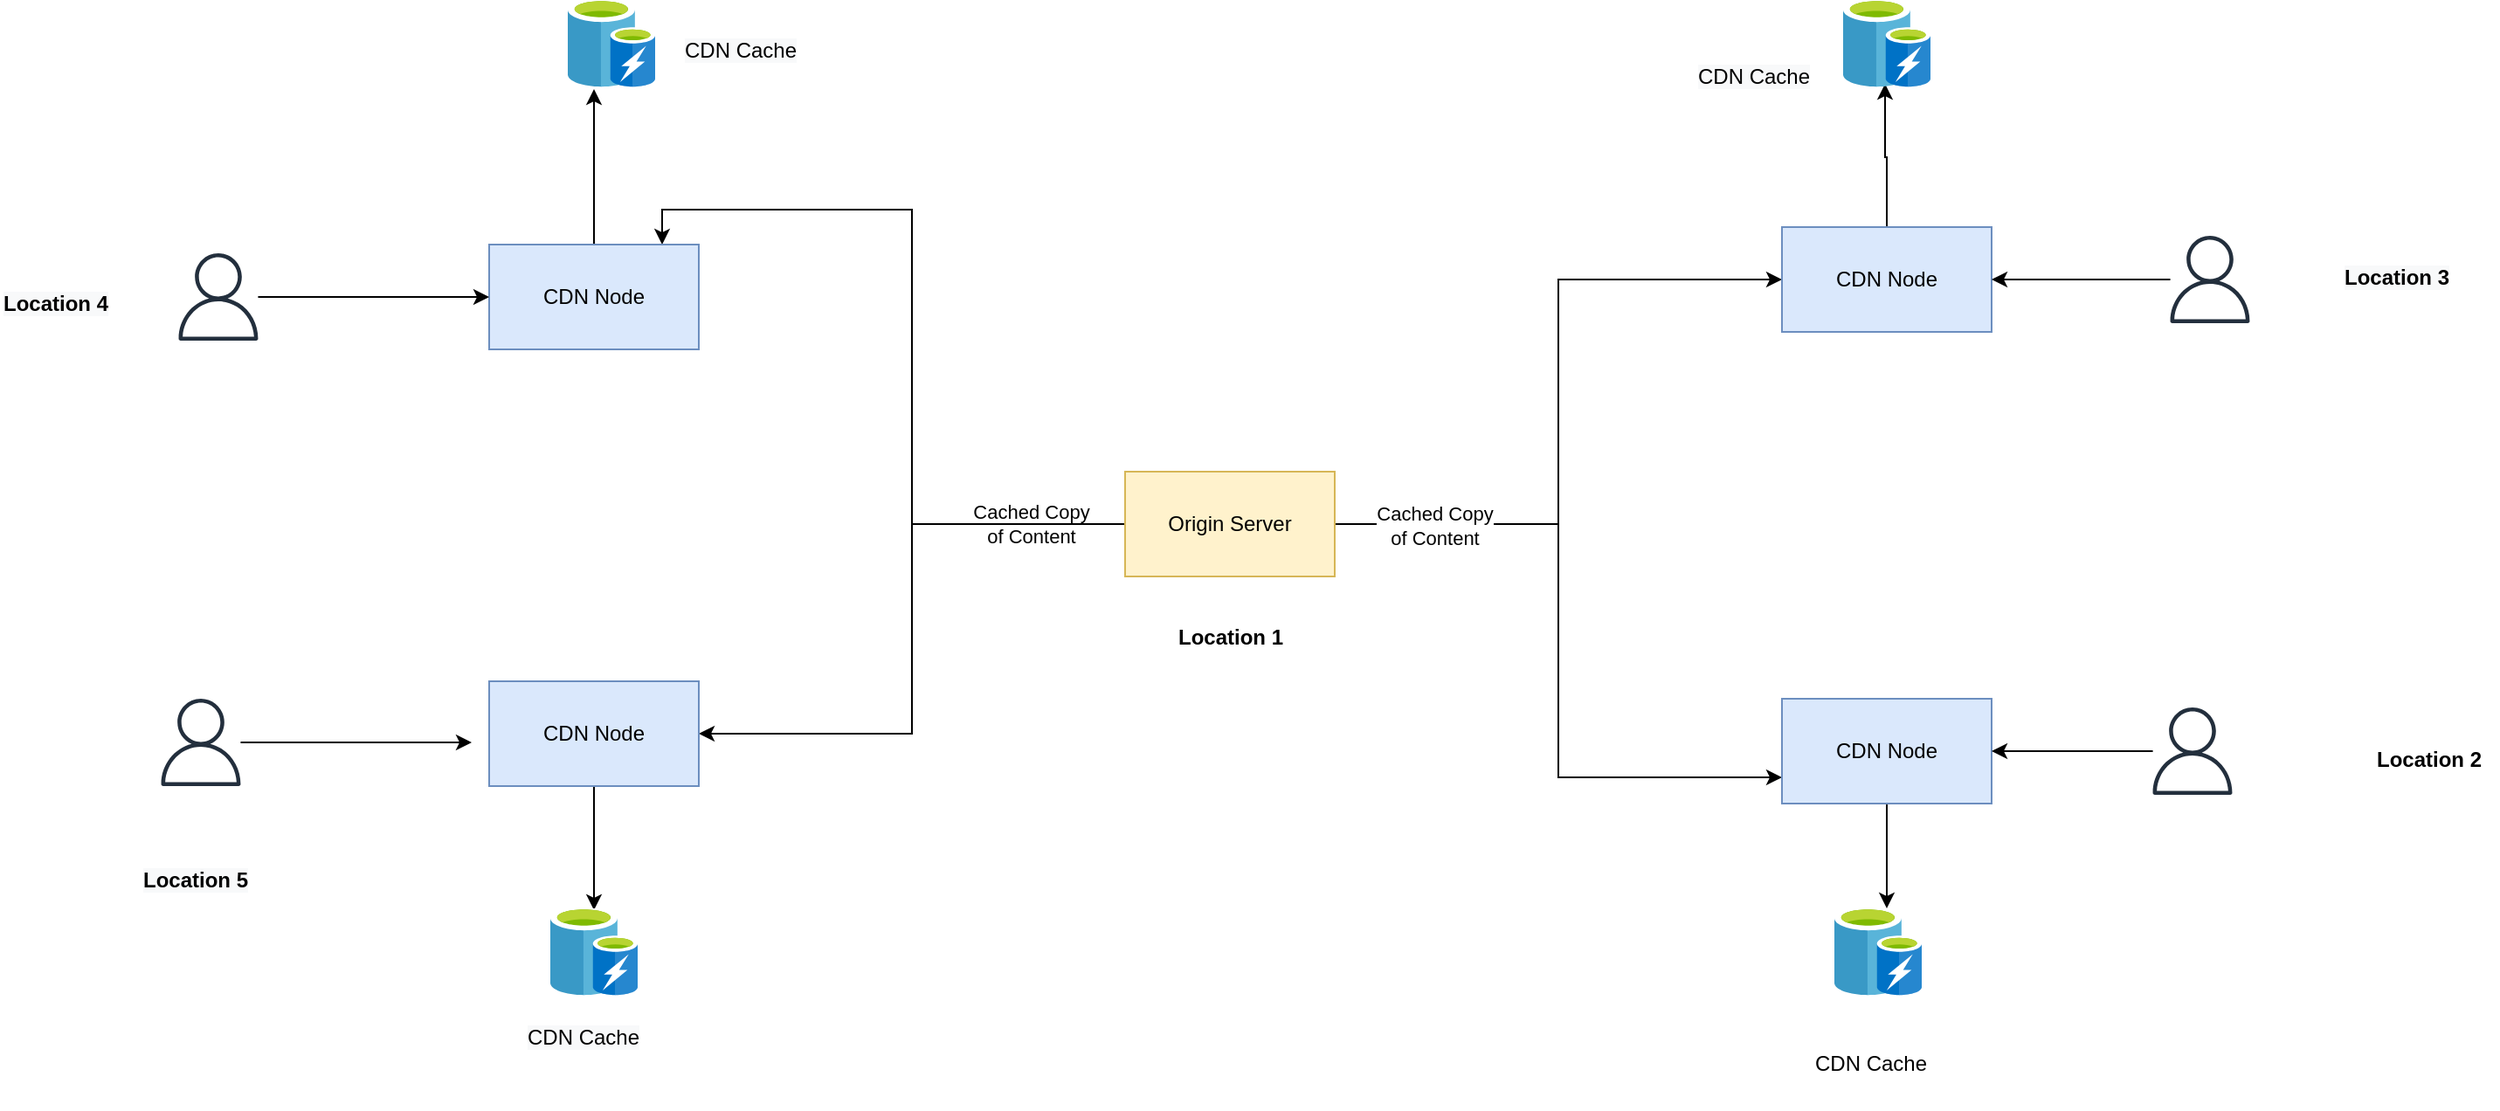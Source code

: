 <mxfile version="20.1.1" type="device"><diagram id="Otl3Xzy2Ej036OZCN6QI" name="Page-1"><mxGraphModel dx="1725" dy="1590" grid="1" gridSize="10" guides="1" tooltips="1" connect="1" arrows="1" fold="1" page="1" pageScale="1" pageWidth="827" pageHeight="1169" math="0" shadow="0"><root><mxCell id="0"/><mxCell id="1" parent="0"/><mxCell id="hb-lt67qPtqHc8zm1U52-92" style="edgeStyle=orthogonalEdgeStyle;rounded=0;orthogonalLoop=1;jettySize=auto;html=1;entryX=1;entryY=0.5;entryDx=0;entryDy=0;" edge="1" parent="1" source="hb-lt67qPtqHc8zm1U52-73" target="hb-lt67qPtqHc8zm1U52-78"><mxGeometry relative="1" as="geometry"/></mxCell><mxCell id="hb-lt67qPtqHc8zm1U52-110" value="Cached Copy &lt;br&gt;of Content &lt;br&gt;" style="edgeLabel;html=1;align=center;verticalAlign=middle;resizable=0;points=[];" vertex="1" connectable="0" parent="hb-lt67qPtqHc8zm1U52-92"><mxGeometry x="0.126" y="2" relative="1" as="geometry"><mxPoint x="66" y="-83" as="offset"/></mxGeometry></mxCell><mxCell id="hb-lt67qPtqHc8zm1U52-93" style="edgeStyle=orthogonalEdgeStyle;rounded=0;orthogonalLoop=1;jettySize=auto;html=1;entryX=0.825;entryY=0;entryDx=0;entryDy=0;entryPerimeter=0;" edge="1" parent="1" source="hb-lt67qPtqHc8zm1U52-73" target="hb-lt67qPtqHc8zm1U52-77"><mxGeometry relative="1" as="geometry"/></mxCell><mxCell id="hb-lt67qPtqHc8zm1U52-94" style="edgeStyle=orthogonalEdgeStyle;rounded=0;orthogonalLoop=1;jettySize=auto;html=1;entryX=0;entryY=0.5;entryDx=0;entryDy=0;" edge="1" parent="1" source="hb-lt67qPtqHc8zm1U52-73" target="hb-lt67qPtqHc8zm1U52-75"><mxGeometry relative="1" as="geometry"/></mxCell><mxCell id="hb-lt67qPtqHc8zm1U52-95" style="edgeStyle=orthogonalEdgeStyle;rounded=0;orthogonalLoop=1;jettySize=auto;html=1;entryX=0;entryY=0.75;entryDx=0;entryDy=0;" edge="1" parent="1" source="hb-lt67qPtqHc8zm1U52-73" target="hb-lt67qPtqHc8zm1U52-76"><mxGeometry relative="1" as="geometry"/></mxCell><mxCell id="hb-lt67qPtqHc8zm1U52-119" value="Cached Copy &lt;br&gt;of Content" style="edgeLabel;html=1;align=center;verticalAlign=middle;resizable=0;points=[];" vertex="1" connectable="0" parent="hb-lt67qPtqHc8zm1U52-95"><mxGeometry x="-0.716" relative="1" as="geometry"><mxPoint y="1" as="offset"/></mxGeometry></mxCell><mxCell id="hb-lt67qPtqHc8zm1U52-73" value="Origin Server" style="rounded=0;whiteSpace=wrap;html=1;fillColor=#fff2cc;strokeColor=#d6b656;" vertex="1" parent="1"><mxGeometry x="414" y="220" width="120" height="60" as="geometry"/></mxCell><mxCell id="hb-lt67qPtqHc8zm1U52-74" value="&lt;b&gt;Location 1&lt;/b&gt;" style="text;html=1;align=center;verticalAlign=middle;resizable=0;points=[];autosize=1;strokeColor=none;fillColor=none;" vertex="1" parent="1"><mxGeometry x="434" y="300" width="80" height="30" as="geometry"/></mxCell><mxCell id="hb-lt67qPtqHc8zm1U52-86" style="edgeStyle=orthogonalEdgeStyle;rounded=0;orthogonalLoop=1;jettySize=auto;html=1;entryX=0.48;entryY=0.96;entryDx=0;entryDy=0;entryPerimeter=0;" edge="1" parent="1" source="hb-lt67qPtqHc8zm1U52-75" target="hb-lt67qPtqHc8zm1U52-83"><mxGeometry relative="1" as="geometry"/></mxCell><mxCell id="hb-lt67qPtqHc8zm1U52-75" value="CDN Node" style="rounded=0;whiteSpace=wrap;html=1;fillColor=#dae8fc;strokeColor=#6c8ebf;" vertex="1" parent="1"><mxGeometry x="790" y="80" width="120" height="60" as="geometry"/></mxCell><mxCell id="hb-lt67qPtqHc8zm1U52-82" style="edgeStyle=orthogonalEdgeStyle;rounded=0;orthogonalLoop=1;jettySize=auto;html=1;entryX=0.6;entryY=0;entryDx=0;entryDy=0;entryPerimeter=0;" edge="1" parent="1" source="hb-lt67qPtqHc8zm1U52-76" target="hb-lt67qPtqHc8zm1U52-81"><mxGeometry relative="1" as="geometry"/></mxCell><mxCell id="hb-lt67qPtqHc8zm1U52-76" value="CDN Node" style="rounded=0;whiteSpace=wrap;html=1;fillColor=#dae8fc;strokeColor=#6c8ebf;" vertex="1" parent="1"><mxGeometry x="790" y="350" width="120" height="60" as="geometry"/></mxCell><mxCell id="hb-lt67qPtqHc8zm1U52-91" style="edgeStyle=orthogonalEdgeStyle;rounded=0;orthogonalLoop=1;jettySize=auto;html=1;entryX=0.3;entryY=1.02;entryDx=0;entryDy=0;entryPerimeter=0;" edge="1" parent="1" source="hb-lt67qPtqHc8zm1U52-77" target="hb-lt67qPtqHc8zm1U52-88"><mxGeometry relative="1" as="geometry"/></mxCell><mxCell id="hb-lt67qPtqHc8zm1U52-77" value="CDN Node" style="rounded=0;whiteSpace=wrap;html=1;fillColor=#dae8fc;strokeColor=#6c8ebf;" vertex="1" parent="1"><mxGeometry x="50" y="90" width="120" height="60" as="geometry"/></mxCell><mxCell id="hb-lt67qPtqHc8zm1U52-87" style="edgeStyle=orthogonalEdgeStyle;rounded=0;orthogonalLoop=1;jettySize=auto;html=1;entryX=0.5;entryY=0.02;entryDx=0;entryDy=0;entryPerimeter=0;" edge="1" parent="1" source="hb-lt67qPtqHc8zm1U52-78" target="hb-lt67qPtqHc8zm1U52-80"><mxGeometry relative="1" as="geometry"/></mxCell><mxCell id="hb-lt67qPtqHc8zm1U52-78" value="CDN Node" style="rounded=0;whiteSpace=wrap;html=1;fillColor=#dae8fc;strokeColor=#6c8ebf;" vertex="1" parent="1"><mxGeometry x="50" y="340" width="120" height="60" as="geometry"/></mxCell><mxCell id="hb-lt67qPtqHc8zm1U52-80" value="" style="sketch=0;aspect=fixed;html=1;points=[];align=center;image;fontSize=12;image=img/lib/mscae/Cache_including_Redis.svg;" vertex="1" parent="1"><mxGeometry x="85" y="470" width="50" height="50" as="geometry"/></mxCell><mxCell id="hb-lt67qPtqHc8zm1U52-81" value="" style="sketch=0;aspect=fixed;html=1;points=[];align=center;image;fontSize=12;image=img/lib/mscae/Cache_including_Redis.svg;" vertex="1" parent="1"><mxGeometry x="820" y="470" width="50" height="50" as="geometry"/></mxCell><mxCell id="hb-lt67qPtqHc8zm1U52-83" value="" style="sketch=0;aspect=fixed;html=1;points=[];align=center;image;fontSize=12;image=img/lib/mscae/Cache_including_Redis.svg;" vertex="1" parent="1"><mxGeometry x="825" y="-50" width="50" height="50" as="geometry"/></mxCell><mxCell id="hb-lt67qPtqHc8zm1U52-88" value="" style="sketch=0;aspect=fixed;html=1;points=[];align=center;image;fontSize=12;image=img/lib/mscae/Cache_including_Redis.svg;" vertex="1" parent="1"><mxGeometry x="95" y="-50" width="50" height="50" as="geometry"/></mxCell><mxCell id="hb-lt67qPtqHc8zm1U52-96" value="&lt;b&gt;Location 2&lt;/b&gt;" style="text;html=1;align=center;verticalAlign=middle;resizable=0;points=[];autosize=1;strokeColor=none;fillColor=none;" vertex="1" parent="1"><mxGeometry x="1120" y="370" width="80" height="30" as="geometry"/></mxCell><mxCell id="hb-lt67qPtqHc8zm1U52-97" value="&lt;span style=&quot;text-align: center;&quot;&gt;CDN Cache&lt;/span&gt;" style="text;whiteSpace=wrap;html=1;" vertex="1" parent="1"><mxGeometry x="807" y="545" width="90" height="40" as="geometry"/></mxCell><mxCell id="hb-lt67qPtqHc8zm1U52-98" value="&lt;meta charset=&quot;utf-8&quot;&gt;&lt;span style=&quot;color: rgb(0, 0, 0); font-family: Helvetica; font-size: 12px; font-style: normal; font-variant-ligatures: normal; font-variant-caps: normal; font-weight: 400; letter-spacing: normal; orphans: 2; text-align: center; text-indent: 0px; text-transform: none; widows: 2; word-spacing: 0px; -webkit-text-stroke-width: 0px; background-color: rgb(248, 249, 250); text-decoration-thickness: initial; text-decoration-style: initial; text-decoration-color: initial; float: none; display: inline !important;&quot;&gt;CDN Cache&lt;/span&gt;" style="text;whiteSpace=wrap;html=1;" vertex="1" parent="1"><mxGeometry x="70" y="530" width="100" height="40" as="geometry"/></mxCell><mxCell id="hb-lt67qPtqHc8zm1U52-99" value="&lt;meta charset=&quot;utf-8&quot;&gt;&lt;span style=&quot;color: rgb(0, 0, 0); font-family: Helvetica; font-size: 12px; font-style: normal; font-variant-ligatures: normal; font-variant-caps: normal; font-weight: 400; letter-spacing: normal; orphans: 2; text-align: center; text-indent: 0px; text-transform: none; widows: 2; word-spacing: 0px; -webkit-text-stroke-width: 0px; background-color: rgb(248, 249, 250); text-decoration-thickness: initial; text-decoration-style: initial; text-decoration-color: initial; float: none; display: inline !important;&quot;&gt;CDN Cache&lt;/span&gt;" style="text;whiteSpace=wrap;html=1;" vertex="1" parent="1"><mxGeometry x="160" y="-35" width="100" height="40" as="geometry"/></mxCell><mxCell id="hb-lt67qPtqHc8zm1U52-101" value="&lt;meta charset=&quot;utf-8&quot;&gt;&lt;span style=&quot;color: rgb(0, 0, 0); font-family: Helvetica; font-size: 12px; font-style: normal; font-variant-ligatures: normal; font-variant-caps: normal; font-weight: 400; letter-spacing: normal; orphans: 2; text-align: center; text-indent: 0px; text-transform: none; widows: 2; word-spacing: 0px; -webkit-text-stroke-width: 0px; background-color: rgb(248, 249, 250); text-decoration-thickness: initial; text-decoration-style: initial; text-decoration-color: initial; float: none; display: inline !important;&quot;&gt;CDN Cache&lt;/span&gt;" style="text;whiteSpace=wrap;html=1;" vertex="1" parent="1"><mxGeometry x="740" y="-20" width="100" height="20" as="geometry"/></mxCell><mxCell id="hb-lt67qPtqHc8zm1U52-102" value="&lt;b style=&quot;color: rgb(0, 0, 0); font-family: Helvetica; font-size: 12px; font-style: normal; font-variant-ligatures: normal; font-variant-caps: normal; letter-spacing: normal; orphans: 2; text-align: center; text-indent: 0px; text-transform: none; widows: 2; word-spacing: 0px; -webkit-text-stroke-width: 0px; background-color: rgb(248, 249, 250); text-decoration-thickness: initial; text-decoration-style: initial; text-decoration-color: initial;&quot;&gt;Location 3&lt;/b&gt;" style="text;whiteSpace=wrap;html=1;" vertex="1" parent="1"><mxGeometry x="1110" y="95" width="90" height="40" as="geometry"/></mxCell><mxCell id="hb-lt67qPtqHc8zm1U52-103" value="&lt;b style=&quot;color: rgb(0, 0, 0); font-family: Helvetica; font-size: 12px; font-style: normal; font-variant-ligatures: normal; font-variant-caps: normal; letter-spacing: normal; orphans: 2; text-align: center; text-indent: 0px; text-transform: none; widows: 2; word-spacing: 0px; -webkit-text-stroke-width: 0px; background-color: rgb(248, 249, 250); text-decoration-thickness: initial; text-decoration-style: initial; text-decoration-color: initial;&quot;&gt;Location 4&lt;/b&gt;" style="text;whiteSpace=wrap;html=1;" vertex="1" parent="1"><mxGeometry x="-230" y="110" width="90" height="40" as="geometry"/></mxCell><mxCell id="hb-lt67qPtqHc8zm1U52-104" value="&lt;b style=&quot;color: rgb(0, 0, 0); font-family: Helvetica; font-size: 12px; font-style: normal; font-variant-ligatures: normal; font-variant-caps: normal; letter-spacing: normal; orphans: 2; text-indent: 0px; text-transform: none; widows: 2; word-spacing: 0px; -webkit-text-stroke-width: 0px; text-decoration-thickness: initial; text-decoration-style: initial; text-decoration-color: initial; text-align: center; background-color: rgb(248, 249, 250);&quot;&gt;Location 5&lt;/b&gt;" style="text;whiteSpace=wrap;html=1;" vertex="1" parent="1"><mxGeometry x="-150" y="440" width="90" height="40" as="geometry"/></mxCell><mxCell id="hb-lt67qPtqHc8zm1U52-107" style="edgeStyle=orthogonalEdgeStyle;rounded=0;orthogonalLoop=1;jettySize=auto;html=1;" edge="1" parent="1" source="hb-lt67qPtqHc8zm1U52-106"><mxGeometry relative="1" as="geometry"><mxPoint x="40" y="375" as="targetPoint"/></mxGeometry></mxCell><mxCell id="hb-lt67qPtqHc8zm1U52-106" value="" style="sketch=0;outlineConnect=0;fontColor=#232F3E;gradientColor=none;fillColor=#232F3D;strokeColor=none;dashed=0;verticalLabelPosition=bottom;verticalAlign=top;align=center;html=1;fontSize=12;fontStyle=0;aspect=fixed;pointerEvents=1;shape=mxgraph.aws4.user;" vertex="1" parent="1"><mxGeometry x="-140" y="350" width="50" height="50" as="geometry"/></mxCell><mxCell id="hb-lt67qPtqHc8zm1U52-109" style="edgeStyle=orthogonalEdgeStyle;rounded=0;orthogonalLoop=1;jettySize=auto;html=1;entryX=0;entryY=0.5;entryDx=0;entryDy=0;" edge="1" parent="1" source="hb-lt67qPtqHc8zm1U52-108" target="hb-lt67qPtqHc8zm1U52-77"><mxGeometry relative="1" as="geometry"/></mxCell><mxCell id="hb-lt67qPtqHc8zm1U52-108" value="" style="sketch=0;outlineConnect=0;fontColor=#232F3E;gradientColor=none;fillColor=#232F3D;strokeColor=none;dashed=0;verticalLabelPosition=bottom;verticalAlign=top;align=center;html=1;fontSize=12;fontStyle=0;aspect=fixed;pointerEvents=1;shape=mxgraph.aws4.user;" vertex="1" parent="1"><mxGeometry x="-130" y="95" width="50" height="50" as="geometry"/></mxCell><mxCell id="hb-lt67qPtqHc8zm1U52-122" style="edgeStyle=orthogonalEdgeStyle;rounded=0;orthogonalLoop=1;jettySize=auto;html=1;" edge="1" parent="1" source="hb-lt67qPtqHc8zm1U52-121" target="hb-lt67qPtqHc8zm1U52-76"><mxGeometry relative="1" as="geometry"/></mxCell><mxCell id="hb-lt67qPtqHc8zm1U52-121" value="" style="sketch=0;outlineConnect=0;fontColor=#232F3E;gradientColor=none;fillColor=#232F3D;strokeColor=none;dashed=0;verticalLabelPosition=bottom;verticalAlign=top;align=center;html=1;fontSize=12;fontStyle=0;aspect=fixed;pointerEvents=1;shape=mxgraph.aws4.user;" vertex="1" parent="1"><mxGeometry x="1000" y="355" width="50" height="50" as="geometry"/></mxCell><mxCell id="hb-lt67qPtqHc8zm1U52-124" style="edgeStyle=orthogonalEdgeStyle;rounded=0;orthogonalLoop=1;jettySize=auto;html=1;entryX=1;entryY=0.5;entryDx=0;entryDy=0;" edge="1" parent="1" source="hb-lt67qPtqHc8zm1U52-123" target="hb-lt67qPtqHc8zm1U52-75"><mxGeometry relative="1" as="geometry"/></mxCell><mxCell id="hb-lt67qPtqHc8zm1U52-123" value="" style="sketch=0;outlineConnect=0;fontColor=#232F3E;gradientColor=none;fillColor=#232F3D;strokeColor=none;dashed=0;verticalLabelPosition=bottom;verticalAlign=top;align=center;html=1;fontSize=12;fontStyle=0;aspect=fixed;pointerEvents=1;shape=mxgraph.aws4.user;" vertex="1" parent="1"><mxGeometry x="1010" y="85" width="50" height="50" as="geometry"/></mxCell></root></mxGraphModel></diagram></mxfile>